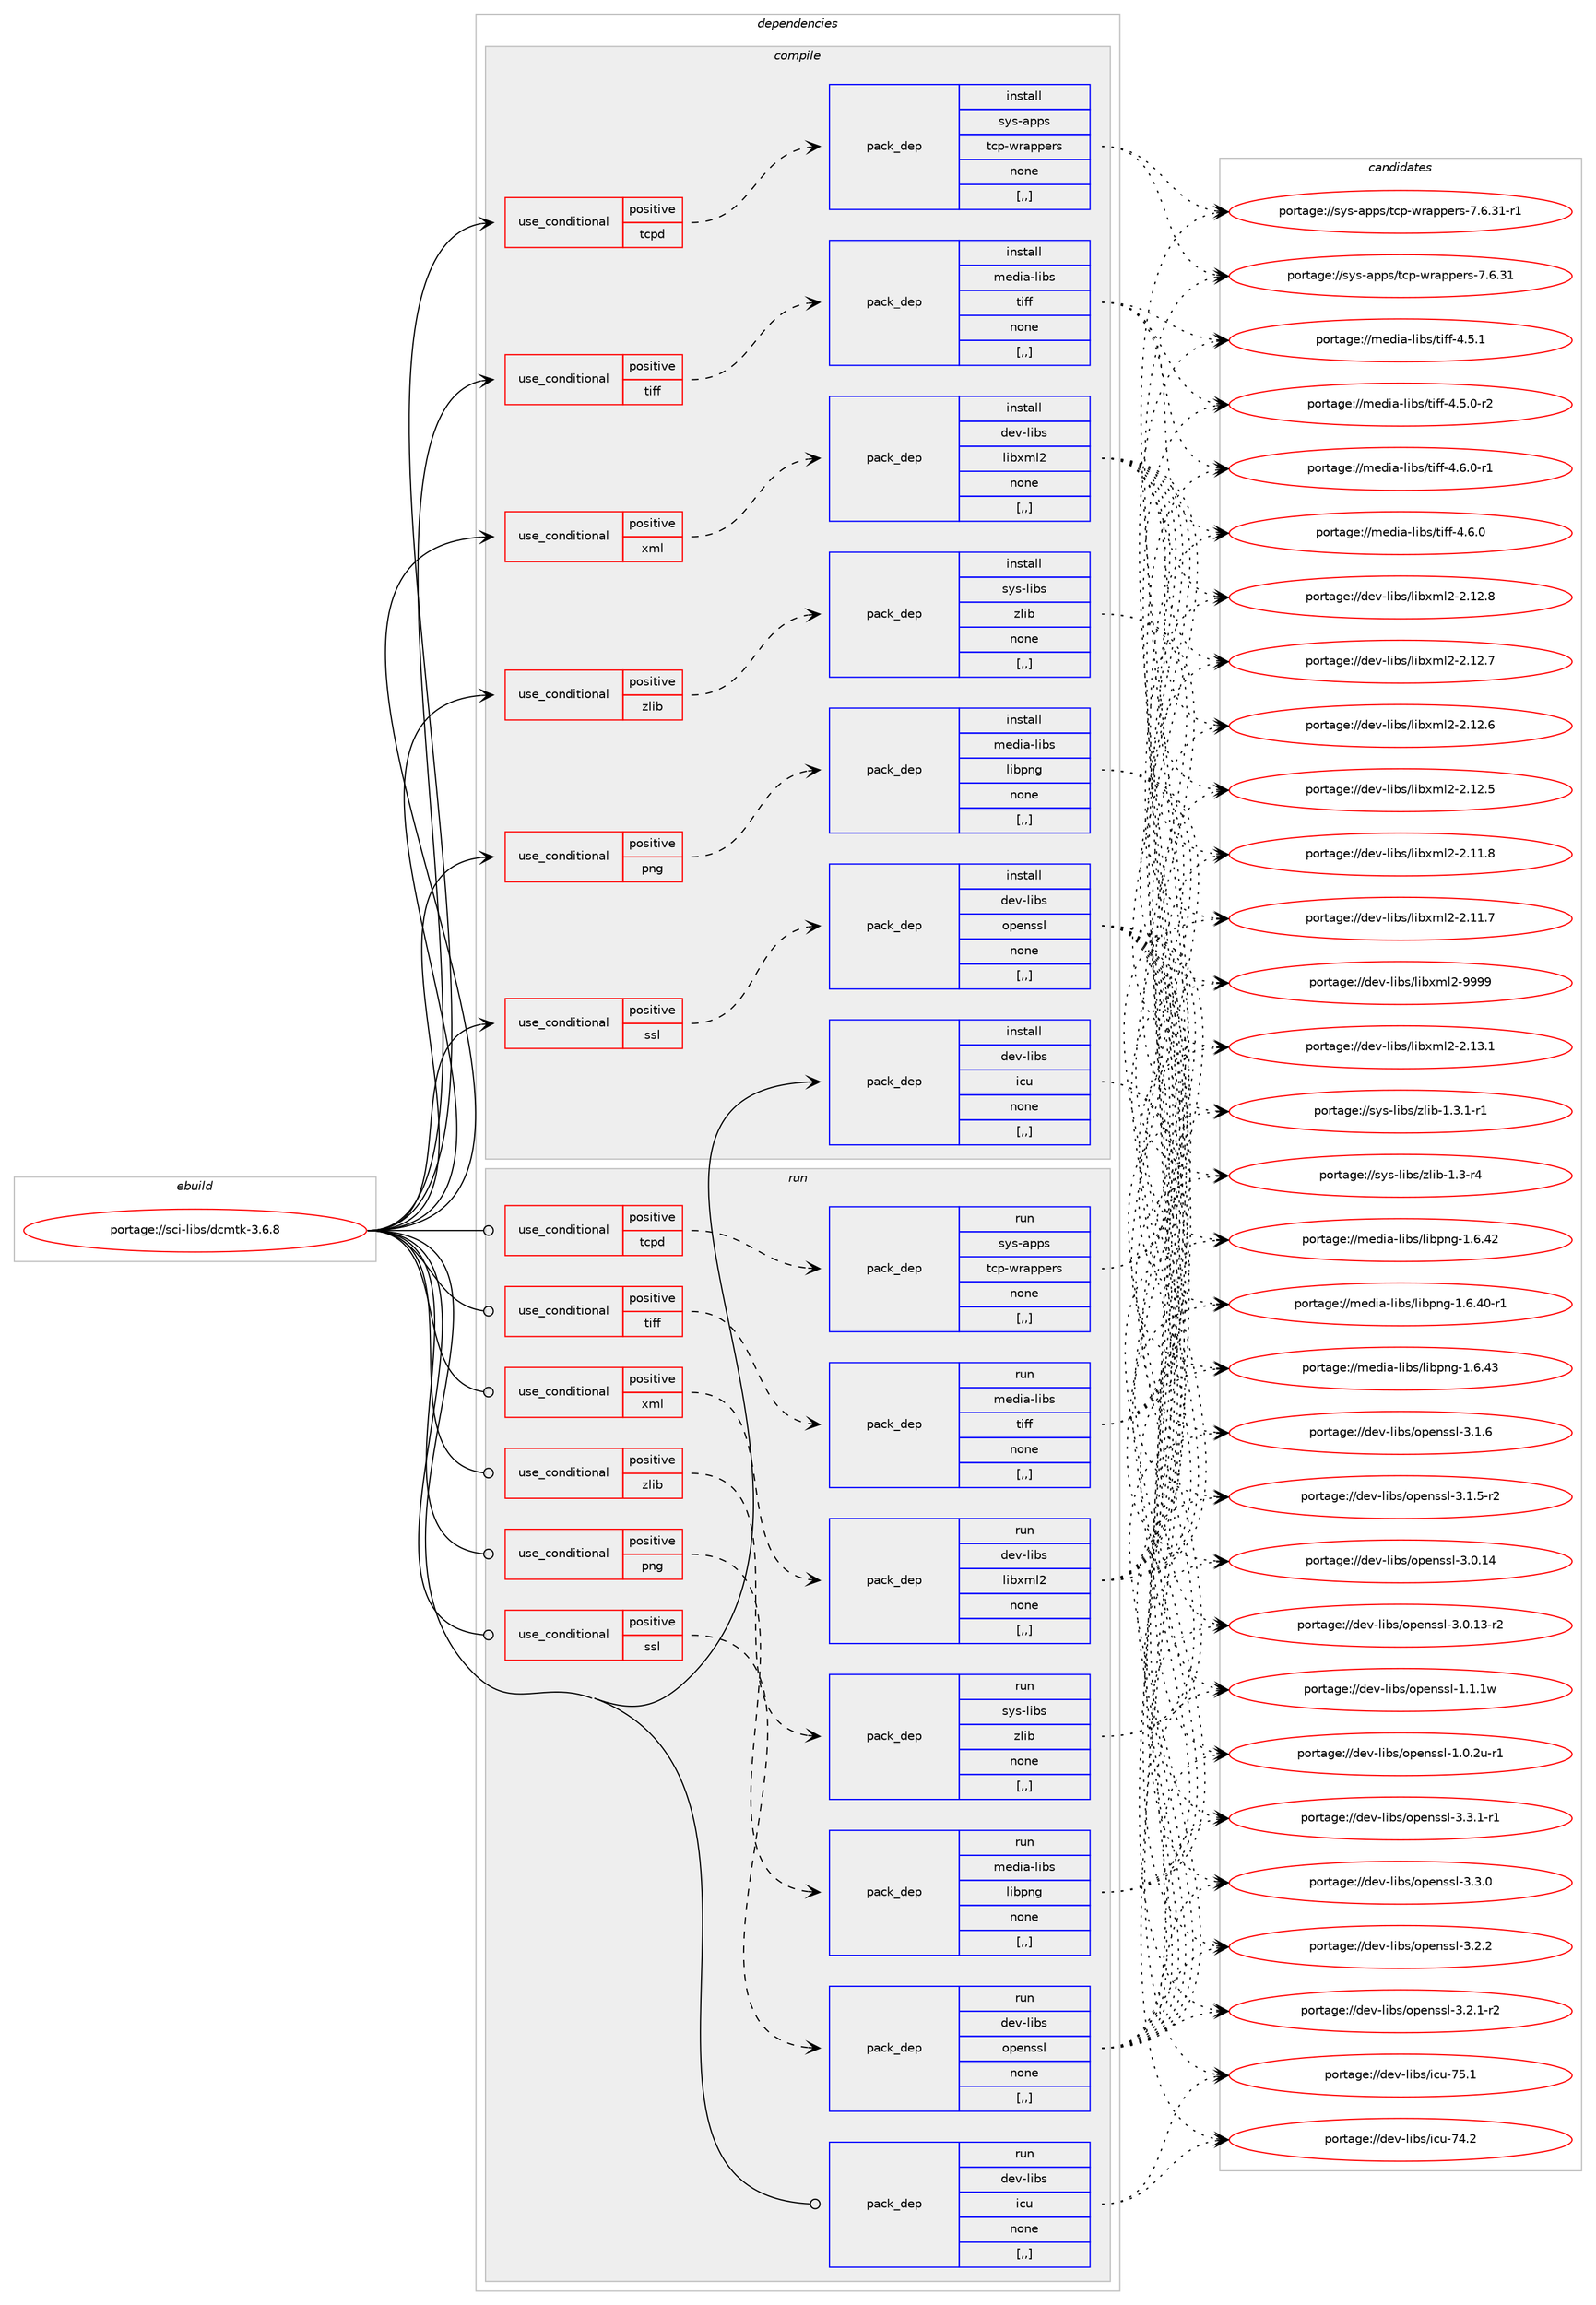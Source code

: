 digraph prolog {

# *************
# Graph options
# *************

newrank=true;
concentrate=true;
compound=true;
graph [rankdir=LR,fontname=Helvetica,fontsize=10,ranksep=1.5];#, ranksep=2.5, nodesep=0.2];
edge  [arrowhead=vee];
node  [fontname=Helvetica,fontsize=10];

# **********
# The ebuild
# **********

subgraph cluster_leftcol {
color=gray;
label=<<i>ebuild</i>>;
id [label="portage://sci-libs/dcmtk-3.6.8", color=red, width=4, href="../sci-libs/dcmtk-3.6.8.svg"];
}

# ****************
# The dependencies
# ****************

subgraph cluster_midcol {
color=gray;
label=<<i>dependencies</i>>;
subgraph cluster_compile {
fillcolor="#eeeeee";
style=filled;
label=<<i>compile</i>>;
subgraph cond105925 {
dependency401287 [label=<<TABLE BORDER="0" CELLBORDER="1" CELLSPACING="0" CELLPADDING="4"><TR><TD ROWSPAN="3" CELLPADDING="10">use_conditional</TD></TR><TR><TD>positive</TD></TR><TR><TD>png</TD></TR></TABLE>>, shape=none, color=red];
subgraph pack292516 {
dependency401288 [label=<<TABLE BORDER="0" CELLBORDER="1" CELLSPACING="0" CELLPADDING="4" WIDTH="220"><TR><TD ROWSPAN="6" CELLPADDING="30">pack_dep</TD></TR><TR><TD WIDTH="110">install</TD></TR><TR><TD>media-libs</TD></TR><TR><TD>libpng</TD></TR><TR><TD>none</TD></TR><TR><TD>[,,]</TD></TR></TABLE>>, shape=none, color=blue];
}
dependency401287:e -> dependency401288:w [weight=20,style="dashed",arrowhead="vee"];
}
id:e -> dependency401287:w [weight=20,style="solid",arrowhead="vee"];
subgraph cond105926 {
dependency401289 [label=<<TABLE BORDER="0" CELLBORDER="1" CELLSPACING="0" CELLPADDING="4"><TR><TD ROWSPAN="3" CELLPADDING="10">use_conditional</TD></TR><TR><TD>positive</TD></TR><TR><TD>ssl</TD></TR></TABLE>>, shape=none, color=red];
subgraph pack292517 {
dependency401290 [label=<<TABLE BORDER="0" CELLBORDER="1" CELLSPACING="0" CELLPADDING="4" WIDTH="220"><TR><TD ROWSPAN="6" CELLPADDING="30">pack_dep</TD></TR><TR><TD WIDTH="110">install</TD></TR><TR><TD>dev-libs</TD></TR><TR><TD>openssl</TD></TR><TR><TD>none</TD></TR><TR><TD>[,,]</TD></TR></TABLE>>, shape=none, color=blue];
}
dependency401289:e -> dependency401290:w [weight=20,style="dashed",arrowhead="vee"];
}
id:e -> dependency401289:w [weight=20,style="solid",arrowhead="vee"];
subgraph cond105927 {
dependency401291 [label=<<TABLE BORDER="0" CELLBORDER="1" CELLSPACING="0" CELLPADDING="4"><TR><TD ROWSPAN="3" CELLPADDING="10">use_conditional</TD></TR><TR><TD>positive</TD></TR><TR><TD>tcpd</TD></TR></TABLE>>, shape=none, color=red];
subgraph pack292518 {
dependency401292 [label=<<TABLE BORDER="0" CELLBORDER="1" CELLSPACING="0" CELLPADDING="4" WIDTH="220"><TR><TD ROWSPAN="6" CELLPADDING="30">pack_dep</TD></TR><TR><TD WIDTH="110">install</TD></TR><TR><TD>sys-apps</TD></TR><TR><TD>tcp-wrappers</TD></TR><TR><TD>none</TD></TR><TR><TD>[,,]</TD></TR></TABLE>>, shape=none, color=blue];
}
dependency401291:e -> dependency401292:w [weight=20,style="dashed",arrowhead="vee"];
}
id:e -> dependency401291:w [weight=20,style="solid",arrowhead="vee"];
subgraph cond105928 {
dependency401293 [label=<<TABLE BORDER="0" CELLBORDER="1" CELLSPACING="0" CELLPADDING="4"><TR><TD ROWSPAN="3" CELLPADDING="10">use_conditional</TD></TR><TR><TD>positive</TD></TR><TR><TD>tiff</TD></TR></TABLE>>, shape=none, color=red];
subgraph pack292519 {
dependency401294 [label=<<TABLE BORDER="0" CELLBORDER="1" CELLSPACING="0" CELLPADDING="4" WIDTH="220"><TR><TD ROWSPAN="6" CELLPADDING="30">pack_dep</TD></TR><TR><TD WIDTH="110">install</TD></TR><TR><TD>media-libs</TD></TR><TR><TD>tiff</TD></TR><TR><TD>none</TD></TR><TR><TD>[,,]</TD></TR></TABLE>>, shape=none, color=blue];
}
dependency401293:e -> dependency401294:w [weight=20,style="dashed",arrowhead="vee"];
}
id:e -> dependency401293:w [weight=20,style="solid",arrowhead="vee"];
subgraph cond105929 {
dependency401295 [label=<<TABLE BORDER="0" CELLBORDER="1" CELLSPACING="0" CELLPADDING="4"><TR><TD ROWSPAN="3" CELLPADDING="10">use_conditional</TD></TR><TR><TD>positive</TD></TR><TR><TD>xml</TD></TR></TABLE>>, shape=none, color=red];
subgraph pack292520 {
dependency401296 [label=<<TABLE BORDER="0" CELLBORDER="1" CELLSPACING="0" CELLPADDING="4" WIDTH="220"><TR><TD ROWSPAN="6" CELLPADDING="30">pack_dep</TD></TR><TR><TD WIDTH="110">install</TD></TR><TR><TD>dev-libs</TD></TR><TR><TD>libxml2</TD></TR><TR><TD>none</TD></TR><TR><TD>[,,]</TD></TR></TABLE>>, shape=none, color=blue];
}
dependency401295:e -> dependency401296:w [weight=20,style="dashed",arrowhead="vee"];
}
id:e -> dependency401295:w [weight=20,style="solid",arrowhead="vee"];
subgraph cond105930 {
dependency401297 [label=<<TABLE BORDER="0" CELLBORDER="1" CELLSPACING="0" CELLPADDING="4"><TR><TD ROWSPAN="3" CELLPADDING="10">use_conditional</TD></TR><TR><TD>positive</TD></TR><TR><TD>zlib</TD></TR></TABLE>>, shape=none, color=red];
subgraph pack292521 {
dependency401298 [label=<<TABLE BORDER="0" CELLBORDER="1" CELLSPACING="0" CELLPADDING="4" WIDTH="220"><TR><TD ROWSPAN="6" CELLPADDING="30">pack_dep</TD></TR><TR><TD WIDTH="110">install</TD></TR><TR><TD>sys-libs</TD></TR><TR><TD>zlib</TD></TR><TR><TD>none</TD></TR><TR><TD>[,,]</TD></TR></TABLE>>, shape=none, color=blue];
}
dependency401297:e -> dependency401298:w [weight=20,style="dashed",arrowhead="vee"];
}
id:e -> dependency401297:w [weight=20,style="solid",arrowhead="vee"];
subgraph pack292522 {
dependency401299 [label=<<TABLE BORDER="0" CELLBORDER="1" CELLSPACING="0" CELLPADDING="4" WIDTH="220"><TR><TD ROWSPAN="6" CELLPADDING="30">pack_dep</TD></TR><TR><TD WIDTH="110">install</TD></TR><TR><TD>dev-libs</TD></TR><TR><TD>icu</TD></TR><TR><TD>none</TD></TR><TR><TD>[,,]</TD></TR></TABLE>>, shape=none, color=blue];
}
id:e -> dependency401299:w [weight=20,style="solid",arrowhead="vee"];
}
subgraph cluster_compileandrun {
fillcolor="#eeeeee";
style=filled;
label=<<i>compile and run</i>>;
}
subgraph cluster_run {
fillcolor="#eeeeee";
style=filled;
label=<<i>run</i>>;
subgraph cond105931 {
dependency401300 [label=<<TABLE BORDER="0" CELLBORDER="1" CELLSPACING="0" CELLPADDING="4"><TR><TD ROWSPAN="3" CELLPADDING="10">use_conditional</TD></TR><TR><TD>positive</TD></TR><TR><TD>png</TD></TR></TABLE>>, shape=none, color=red];
subgraph pack292523 {
dependency401301 [label=<<TABLE BORDER="0" CELLBORDER="1" CELLSPACING="0" CELLPADDING="4" WIDTH="220"><TR><TD ROWSPAN="6" CELLPADDING="30">pack_dep</TD></TR><TR><TD WIDTH="110">run</TD></TR><TR><TD>media-libs</TD></TR><TR><TD>libpng</TD></TR><TR><TD>none</TD></TR><TR><TD>[,,]</TD></TR></TABLE>>, shape=none, color=blue];
}
dependency401300:e -> dependency401301:w [weight=20,style="dashed",arrowhead="vee"];
}
id:e -> dependency401300:w [weight=20,style="solid",arrowhead="odot"];
subgraph cond105932 {
dependency401302 [label=<<TABLE BORDER="0" CELLBORDER="1" CELLSPACING="0" CELLPADDING="4"><TR><TD ROWSPAN="3" CELLPADDING="10">use_conditional</TD></TR><TR><TD>positive</TD></TR><TR><TD>ssl</TD></TR></TABLE>>, shape=none, color=red];
subgraph pack292524 {
dependency401303 [label=<<TABLE BORDER="0" CELLBORDER="1" CELLSPACING="0" CELLPADDING="4" WIDTH="220"><TR><TD ROWSPAN="6" CELLPADDING="30">pack_dep</TD></TR><TR><TD WIDTH="110">run</TD></TR><TR><TD>dev-libs</TD></TR><TR><TD>openssl</TD></TR><TR><TD>none</TD></TR><TR><TD>[,,]</TD></TR></TABLE>>, shape=none, color=blue];
}
dependency401302:e -> dependency401303:w [weight=20,style="dashed",arrowhead="vee"];
}
id:e -> dependency401302:w [weight=20,style="solid",arrowhead="odot"];
subgraph cond105933 {
dependency401304 [label=<<TABLE BORDER="0" CELLBORDER="1" CELLSPACING="0" CELLPADDING="4"><TR><TD ROWSPAN="3" CELLPADDING="10">use_conditional</TD></TR><TR><TD>positive</TD></TR><TR><TD>tcpd</TD></TR></TABLE>>, shape=none, color=red];
subgraph pack292525 {
dependency401305 [label=<<TABLE BORDER="0" CELLBORDER="1" CELLSPACING="0" CELLPADDING="4" WIDTH="220"><TR><TD ROWSPAN="6" CELLPADDING="30">pack_dep</TD></TR><TR><TD WIDTH="110">run</TD></TR><TR><TD>sys-apps</TD></TR><TR><TD>tcp-wrappers</TD></TR><TR><TD>none</TD></TR><TR><TD>[,,]</TD></TR></TABLE>>, shape=none, color=blue];
}
dependency401304:e -> dependency401305:w [weight=20,style="dashed",arrowhead="vee"];
}
id:e -> dependency401304:w [weight=20,style="solid",arrowhead="odot"];
subgraph cond105934 {
dependency401306 [label=<<TABLE BORDER="0" CELLBORDER="1" CELLSPACING="0" CELLPADDING="4"><TR><TD ROWSPAN="3" CELLPADDING="10">use_conditional</TD></TR><TR><TD>positive</TD></TR><TR><TD>tiff</TD></TR></TABLE>>, shape=none, color=red];
subgraph pack292526 {
dependency401307 [label=<<TABLE BORDER="0" CELLBORDER="1" CELLSPACING="0" CELLPADDING="4" WIDTH="220"><TR><TD ROWSPAN="6" CELLPADDING="30">pack_dep</TD></TR><TR><TD WIDTH="110">run</TD></TR><TR><TD>media-libs</TD></TR><TR><TD>tiff</TD></TR><TR><TD>none</TD></TR><TR><TD>[,,]</TD></TR></TABLE>>, shape=none, color=blue];
}
dependency401306:e -> dependency401307:w [weight=20,style="dashed",arrowhead="vee"];
}
id:e -> dependency401306:w [weight=20,style="solid",arrowhead="odot"];
subgraph cond105935 {
dependency401308 [label=<<TABLE BORDER="0" CELLBORDER="1" CELLSPACING="0" CELLPADDING="4"><TR><TD ROWSPAN="3" CELLPADDING="10">use_conditional</TD></TR><TR><TD>positive</TD></TR><TR><TD>xml</TD></TR></TABLE>>, shape=none, color=red];
subgraph pack292527 {
dependency401309 [label=<<TABLE BORDER="0" CELLBORDER="1" CELLSPACING="0" CELLPADDING="4" WIDTH="220"><TR><TD ROWSPAN="6" CELLPADDING="30">pack_dep</TD></TR><TR><TD WIDTH="110">run</TD></TR><TR><TD>dev-libs</TD></TR><TR><TD>libxml2</TD></TR><TR><TD>none</TD></TR><TR><TD>[,,]</TD></TR></TABLE>>, shape=none, color=blue];
}
dependency401308:e -> dependency401309:w [weight=20,style="dashed",arrowhead="vee"];
}
id:e -> dependency401308:w [weight=20,style="solid",arrowhead="odot"];
subgraph cond105936 {
dependency401310 [label=<<TABLE BORDER="0" CELLBORDER="1" CELLSPACING="0" CELLPADDING="4"><TR><TD ROWSPAN="3" CELLPADDING="10">use_conditional</TD></TR><TR><TD>positive</TD></TR><TR><TD>zlib</TD></TR></TABLE>>, shape=none, color=red];
subgraph pack292528 {
dependency401311 [label=<<TABLE BORDER="0" CELLBORDER="1" CELLSPACING="0" CELLPADDING="4" WIDTH="220"><TR><TD ROWSPAN="6" CELLPADDING="30">pack_dep</TD></TR><TR><TD WIDTH="110">run</TD></TR><TR><TD>sys-libs</TD></TR><TR><TD>zlib</TD></TR><TR><TD>none</TD></TR><TR><TD>[,,]</TD></TR></TABLE>>, shape=none, color=blue];
}
dependency401310:e -> dependency401311:w [weight=20,style="dashed",arrowhead="vee"];
}
id:e -> dependency401310:w [weight=20,style="solid",arrowhead="odot"];
subgraph pack292529 {
dependency401312 [label=<<TABLE BORDER="0" CELLBORDER="1" CELLSPACING="0" CELLPADDING="4" WIDTH="220"><TR><TD ROWSPAN="6" CELLPADDING="30">pack_dep</TD></TR><TR><TD WIDTH="110">run</TD></TR><TR><TD>dev-libs</TD></TR><TR><TD>icu</TD></TR><TR><TD>none</TD></TR><TR><TD>[,,]</TD></TR></TABLE>>, shape=none, color=blue];
}
id:e -> dependency401312:w [weight=20,style="solid",arrowhead="odot"];
}
}

# **************
# The candidates
# **************

subgraph cluster_choices {
rank=same;
color=gray;
label=<<i>candidates</i>>;

subgraph choice292516 {
color=black;
nodesep=1;
choice109101100105974510810598115471081059811211010345494654465251 [label="portage://media-libs/libpng-1.6.43", color=red, width=4,href="../media-libs/libpng-1.6.43.svg"];
choice109101100105974510810598115471081059811211010345494654465250 [label="portage://media-libs/libpng-1.6.42", color=red, width=4,href="../media-libs/libpng-1.6.42.svg"];
choice1091011001059745108105981154710810598112110103454946544652484511449 [label="portage://media-libs/libpng-1.6.40-r1", color=red, width=4,href="../media-libs/libpng-1.6.40-r1.svg"];
dependency401288:e -> choice109101100105974510810598115471081059811211010345494654465251:w [style=dotted,weight="100"];
dependency401288:e -> choice109101100105974510810598115471081059811211010345494654465250:w [style=dotted,weight="100"];
dependency401288:e -> choice1091011001059745108105981154710810598112110103454946544652484511449:w [style=dotted,weight="100"];
}
subgraph choice292517 {
color=black;
nodesep=1;
choice1001011184510810598115471111121011101151151084551465146494511449 [label="portage://dev-libs/openssl-3.3.1-r1", color=red, width=4,href="../dev-libs/openssl-3.3.1-r1.svg"];
choice100101118451081059811547111112101110115115108455146514648 [label="portage://dev-libs/openssl-3.3.0", color=red, width=4,href="../dev-libs/openssl-3.3.0.svg"];
choice100101118451081059811547111112101110115115108455146504650 [label="portage://dev-libs/openssl-3.2.2", color=red, width=4,href="../dev-libs/openssl-3.2.2.svg"];
choice1001011184510810598115471111121011101151151084551465046494511450 [label="portage://dev-libs/openssl-3.2.1-r2", color=red, width=4,href="../dev-libs/openssl-3.2.1-r2.svg"];
choice100101118451081059811547111112101110115115108455146494654 [label="portage://dev-libs/openssl-3.1.6", color=red, width=4,href="../dev-libs/openssl-3.1.6.svg"];
choice1001011184510810598115471111121011101151151084551464946534511450 [label="portage://dev-libs/openssl-3.1.5-r2", color=red, width=4,href="../dev-libs/openssl-3.1.5-r2.svg"];
choice10010111845108105981154711111210111011511510845514648464952 [label="portage://dev-libs/openssl-3.0.14", color=red, width=4,href="../dev-libs/openssl-3.0.14.svg"];
choice100101118451081059811547111112101110115115108455146484649514511450 [label="portage://dev-libs/openssl-3.0.13-r2", color=red, width=4,href="../dev-libs/openssl-3.0.13-r2.svg"];
choice100101118451081059811547111112101110115115108454946494649119 [label="portage://dev-libs/openssl-1.1.1w", color=red, width=4,href="../dev-libs/openssl-1.1.1w.svg"];
choice1001011184510810598115471111121011101151151084549464846501174511449 [label="portage://dev-libs/openssl-1.0.2u-r1", color=red, width=4,href="../dev-libs/openssl-1.0.2u-r1.svg"];
dependency401290:e -> choice1001011184510810598115471111121011101151151084551465146494511449:w [style=dotted,weight="100"];
dependency401290:e -> choice100101118451081059811547111112101110115115108455146514648:w [style=dotted,weight="100"];
dependency401290:e -> choice100101118451081059811547111112101110115115108455146504650:w [style=dotted,weight="100"];
dependency401290:e -> choice1001011184510810598115471111121011101151151084551465046494511450:w [style=dotted,weight="100"];
dependency401290:e -> choice100101118451081059811547111112101110115115108455146494654:w [style=dotted,weight="100"];
dependency401290:e -> choice1001011184510810598115471111121011101151151084551464946534511450:w [style=dotted,weight="100"];
dependency401290:e -> choice10010111845108105981154711111210111011511510845514648464952:w [style=dotted,weight="100"];
dependency401290:e -> choice100101118451081059811547111112101110115115108455146484649514511450:w [style=dotted,weight="100"];
dependency401290:e -> choice100101118451081059811547111112101110115115108454946494649119:w [style=dotted,weight="100"];
dependency401290:e -> choice1001011184510810598115471111121011101151151084549464846501174511449:w [style=dotted,weight="100"];
}
subgraph choice292518 {
color=black;
nodesep=1;
choice115121115459711211211547116991124511911497112112101114115455546544651494511449 [label="portage://sys-apps/tcp-wrappers-7.6.31-r1", color=red, width=4,href="../sys-apps/tcp-wrappers-7.6.31-r1.svg"];
choice11512111545971121121154711699112451191149711211210111411545554654465149 [label="portage://sys-apps/tcp-wrappers-7.6.31", color=red, width=4,href="../sys-apps/tcp-wrappers-7.6.31.svg"];
dependency401292:e -> choice115121115459711211211547116991124511911497112112101114115455546544651494511449:w [style=dotted,weight="100"];
dependency401292:e -> choice11512111545971121121154711699112451191149711211210111411545554654465149:w [style=dotted,weight="100"];
}
subgraph choice292519 {
color=black;
nodesep=1;
choice109101100105974510810598115471161051021024552465446484511449 [label="portage://media-libs/tiff-4.6.0-r1", color=red, width=4,href="../media-libs/tiff-4.6.0-r1.svg"];
choice10910110010597451081059811547116105102102455246544648 [label="portage://media-libs/tiff-4.6.0", color=red, width=4,href="../media-libs/tiff-4.6.0.svg"];
choice10910110010597451081059811547116105102102455246534649 [label="portage://media-libs/tiff-4.5.1", color=red, width=4,href="../media-libs/tiff-4.5.1.svg"];
choice109101100105974510810598115471161051021024552465346484511450 [label="portage://media-libs/tiff-4.5.0-r2", color=red, width=4,href="../media-libs/tiff-4.5.0-r2.svg"];
dependency401294:e -> choice109101100105974510810598115471161051021024552465446484511449:w [style=dotted,weight="100"];
dependency401294:e -> choice10910110010597451081059811547116105102102455246544648:w [style=dotted,weight="100"];
dependency401294:e -> choice10910110010597451081059811547116105102102455246534649:w [style=dotted,weight="100"];
dependency401294:e -> choice109101100105974510810598115471161051021024552465346484511450:w [style=dotted,weight="100"];
}
subgraph choice292520 {
color=black;
nodesep=1;
choice10010111845108105981154710810598120109108504557575757 [label="portage://dev-libs/libxml2-9999", color=red, width=4,href="../dev-libs/libxml2-9999.svg"];
choice100101118451081059811547108105981201091085045504649514649 [label="portage://dev-libs/libxml2-2.13.1", color=red, width=4,href="../dev-libs/libxml2-2.13.1.svg"];
choice100101118451081059811547108105981201091085045504649504656 [label="portage://dev-libs/libxml2-2.12.8", color=red, width=4,href="../dev-libs/libxml2-2.12.8.svg"];
choice100101118451081059811547108105981201091085045504649504655 [label="portage://dev-libs/libxml2-2.12.7", color=red, width=4,href="../dev-libs/libxml2-2.12.7.svg"];
choice100101118451081059811547108105981201091085045504649504654 [label="portage://dev-libs/libxml2-2.12.6", color=red, width=4,href="../dev-libs/libxml2-2.12.6.svg"];
choice100101118451081059811547108105981201091085045504649504653 [label="portage://dev-libs/libxml2-2.12.5", color=red, width=4,href="../dev-libs/libxml2-2.12.5.svg"];
choice100101118451081059811547108105981201091085045504649494656 [label="portage://dev-libs/libxml2-2.11.8", color=red, width=4,href="../dev-libs/libxml2-2.11.8.svg"];
choice100101118451081059811547108105981201091085045504649494655 [label="portage://dev-libs/libxml2-2.11.7", color=red, width=4,href="../dev-libs/libxml2-2.11.7.svg"];
dependency401296:e -> choice10010111845108105981154710810598120109108504557575757:w [style=dotted,weight="100"];
dependency401296:e -> choice100101118451081059811547108105981201091085045504649514649:w [style=dotted,weight="100"];
dependency401296:e -> choice100101118451081059811547108105981201091085045504649504656:w [style=dotted,weight="100"];
dependency401296:e -> choice100101118451081059811547108105981201091085045504649504655:w [style=dotted,weight="100"];
dependency401296:e -> choice100101118451081059811547108105981201091085045504649504654:w [style=dotted,weight="100"];
dependency401296:e -> choice100101118451081059811547108105981201091085045504649504653:w [style=dotted,weight="100"];
dependency401296:e -> choice100101118451081059811547108105981201091085045504649494656:w [style=dotted,weight="100"];
dependency401296:e -> choice100101118451081059811547108105981201091085045504649494655:w [style=dotted,weight="100"];
}
subgraph choice292521 {
color=black;
nodesep=1;
choice115121115451081059811547122108105984549465146494511449 [label="portage://sys-libs/zlib-1.3.1-r1", color=red, width=4,href="../sys-libs/zlib-1.3.1-r1.svg"];
choice11512111545108105981154712210810598454946514511452 [label="portage://sys-libs/zlib-1.3-r4", color=red, width=4,href="../sys-libs/zlib-1.3-r4.svg"];
dependency401298:e -> choice115121115451081059811547122108105984549465146494511449:w [style=dotted,weight="100"];
dependency401298:e -> choice11512111545108105981154712210810598454946514511452:w [style=dotted,weight="100"];
}
subgraph choice292522 {
color=black;
nodesep=1;
choice100101118451081059811547105991174555534649 [label="portage://dev-libs/icu-75.1", color=red, width=4,href="../dev-libs/icu-75.1.svg"];
choice100101118451081059811547105991174555524650 [label="portage://dev-libs/icu-74.2", color=red, width=4,href="../dev-libs/icu-74.2.svg"];
dependency401299:e -> choice100101118451081059811547105991174555534649:w [style=dotted,weight="100"];
dependency401299:e -> choice100101118451081059811547105991174555524650:w [style=dotted,weight="100"];
}
subgraph choice292523 {
color=black;
nodesep=1;
choice109101100105974510810598115471081059811211010345494654465251 [label="portage://media-libs/libpng-1.6.43", color=red, width=4,href="../media-libs/libpng-1.6.43.svg"];
choice109101100105974510810598115471081059811211010345494654465250 [label="portage://media-libs/libpng-1.6.42", color=red, width=4,href="../media-libs/libpng-1.6.42.svg"];
choice1091011001059745108105981154710810598112110103454946544652484511449 [label="portage://media-libs/libpng-1.6.40-r1", color=red, width=4,href="../media-libs/libpng-1.6.40-r1.svg"];
dependency401301:e -> choice109101100105974510810598115471081059811211010345494654465251:w [style=dotted,weight="100"];
dependency401301:e -> choice109101100105974510810598115471081059811211010345494654465250:w [style=dotted,weight="100"];
dependency401301:e -> choice1091011001059745108105981154710810598112110103454946544652484511449:w [style=dotted,weight="100"];
}
subgraph choice292524 {
color=black;
nodesep=1;
choice1001011184510810598115471111121011101151151084551465146494511449 [label="portage://dev-libs/openssl-3.3.1-r1", color=red, width=4,href="../dev-libs/openssl-3.3.1-r1.svg"];
choice100101118451081059811547111112101110115115108455146514648 [label="portage://dev-libs/openssl-3.3.0", color=red, width=4,href="../dev-libs/openssl-3.3.0.svg"];
choice100101118451081059811547111112101110115115108455146504650 [label="portage://dev-libs/openssl-3.2.2", color=red, width=4,href="../dev-libs/openssl-3.2.2.svg"];
choice1001011184510810598115471111121011101151151084551465046494511450 [label="portage://dev-libs/openssl-3.2.1-r2", color=red, width=4,href="../dev-libs/openssl-3.2.1-r2.svg"];
choice100101118451081059811547111112101110115115108455146494654 [label="portage://dev-libs/openssl-3.1.6", color=red, width=4,href="../dev-libs/openssl-3.1.6.svg"];
choice1001011184510810598115471111121011101151151084551464946534511450 [label="portage://dev-libs/openssl-3.1.5-r2", color=red, width=4,href="../dev-libs/openssl-3.1.5-r2.svg"];
choice10010111845108105981154711111210111011511510845514648464952 [label="portage://dev-libs/openssl-3.0.14", color=red, width=4,href="../dev-libs/openssl-3.0.14.svg"];
choice100101118451081059811547111112101110115115108455146484649514511450 [label="portage://dev-libs/openssl-3.0.13-r2", color=red, width=4,href="../dev-libs/openssl-3.0.13-r2.svg"];
choice100101118451081059811547111112101110115115108454946494649119 [label="portage://dev-libs/openssl-1.1.1w", color=red, width=4,href="../dev-libs/openssl-1.1.1w.svg"];
choice1001011184510810598115471111121011101151151084549464846501174511449 [label="portage://dev-libs/openssl-1.0.2u-r1", color=red, width=4,href="../dev-libs/openssl-1.0.2u-r1.svg"];
dependency401303:e -> choice1001011184510810598115471111121011101151151084551465146494511449:w [style=dotted,weight="100"];
dependency401303:e -> choice100101118451081059811547111112101110115115108455146514648:w [style=dotted,weight="100"];
dependency401303:e -> choice100101118451081059811547111112101110115115108455146504650:w [style=dotted,weight="100"];
dependency401303:e -> choice1001011184510810598115471111121011101151151084551465046494511450:w [style=dotted,weight="100"];
dependency401303:e -> choice100101118451081059811547111112101110115115108455146494654:w [style=dotted,weight="100"];
dependency401303:e -> choice1001011184510810598115471111121011101151151084551464946534511450:w [style=dotted,weight="100"];
dependency401303:e -> choice10010111845108105981154711111210111011511510845514648464952:w [style=dotted,weight="100"];
dependency401303:e -> choice100101118451081059811547111112101110115115108455146484649514511450:w [style=dotted,weight="100"];
dependency401303:e -> choice100101118451081059811547111112101110115115108454946494649119:w [style=dotted,weight="100"];
dependency401303:e -> choice1001011184510810598115471111121011101151151084549464846501174511449:w [style=dotted,weight="100"];
}
subgraph choice292525 {
color=black;
nodesep=1;
choice115121115459711211211547116991124511911497112112101114115455546544651494511449 [label="portage://sys-apps/tcp-wrappers-7.6.31-r1", color=red, width=4,href="../sys-apps/tcp-wrappers-7.6.31-r1.svg"];
choice11512111545971121121154711699112451191149711211210111411545554654465149 [label="portage://sys-apps/tcp-wrappers-7.6.31", color=red, width=4,href="../sys-apps/tcp-wrappers-7.6.31.svg"];
dependency401305:e -> choice115121115459711211211547116991124511911497112112101114115455546544651494511449:w [style=dotted,weight="100"];
dependency401305:e -> choice11512111545971121121154711699112451191149711211210111411545554654465149:w [style=dotted,weight="100"];
}
subgraph choice292526 {
color=black;
nodesep=1;
choice109101100105974510810598115471161051021024552465446484511449 [label="portage://media-libs/tiff-4.6.0-r1", color=red, width=4,href="../media-libs/tiff-4.6.0-r1.svg"];
choice10910110010597451081059811547116105102102455246544648 [label="portage://media-libs/tiff-4.6.0", color=red, width=4,href="../media-libs/tiff-4.6.0.svg"];
choice10910110010597451081059811547116105102102455246534649 [label="portage://media-libs/tiff-4.5.1", color=red, width=4,href="../media-libs/tiff-4.5.1.svg"];
choice109101100105974510810598115471161051021024552465346484511450 [label="portage://media-libs/tiff-4.5.0-r2", color=red, width=4,href="../media-libs/tiff-4.5.0-r2.svg"];
dependency401307:e -> choice109101100105974510810598115471161051021024552465446484511449:w [style=dotted,weight="100"];
dependency401307:e -> choice10910110010597451081059811547116105102102455246544648:w [style=dotted,weight="100"];
dependency401307:e -> choice10910110010597451081059811547116105102102455246534649:w [style=dotted,weight="100"];
dependency401307:e -> choice109101100105974510810598115471161051021024552465346484511450:w [style=dotted,weight="100"];
}
subgraph choice292527 {
color=black;
nodesep=1;
choice10010111845108105981154710810598120109108504557575757 [label="portage://dev-libs/libxml2-9999", color=red, width=4,href="../dev-libs/libxml2-9999.svg"];
choice100101118451081059811547108105981201091085045504649514649 [label="portage://dev-libs/libxml2-2.13.1", color=red, width=4,href="../dev-libs/libxml2-2.13.1.svg"];
choice100101118451081059811547108105981201091085045504649504656 [label="portage://dev-libs/libxml2-2.12.8", color=red, width=4,href="../dev-libs/libxml2-2.12.8.svg"];
choice100101118451081059811547108105981201091085045504649504655 [label="portage://dev-libs/libxml2-2.12.7", color=red, width=4,href="../dev-libs/libxml2-2.12.7.svg"];
choice100101118451081059811547108105981201091085045504649504654 [label="portage://dev-libs/libxml2-2.12.6", color=red, width=4,href="../dev-libs/libxml2-2.12.6.svg"];
choice100101118451081059811547108105981201091085045504649504653 [label="portage://dev-libs/libxml2-2.12.5", color=red, width=4,href="../dev-libs/libxml2-2.12.5.svg"];
choice100101118451081059811547108105981201091085045504649494656 [label="portage://dev-libs/libxml2-2.11.8", color=red, width=4,href="../dev-libs/libxml2-2.11.8.svg"];
choice100101118451081059811547108105981201091085045504649494655 [label="portage://dev-libs/libxml2-2.11.7", color=red, width=4,href="../dev-libs/libxml2-2.11.7.svg"];
dependency401309:e -> choice10010111845108105981154710810598120109108504557575757:w [style=dotted,weight="100"];
dependency401309:e -> choice100101118451081059811547108105981201091085045504649514649:w [style=dotted,weight="100"];
dependency401309:e -> choice100101118451081059811547108105981201091085045504649504656:w [style=dotted,weight="100"];
dependency401309:e -> choice100101118451081059811547108105981201091085045504649504655:w [style=dotted,weight="100"];
dependency401309:e -> choice100101118451081059811547108105981201091085045504649504654:w [style=dotted,weight="100"];
dependency401309:e -> choice100101118451081059811547108105981201091085045504649504653:w [style=dotted,weight="100"];
dependency401309:e -> choice100101118451081059811547108105981201091085045504649494656:w [style=dotted,weight="100"];
dependency401309:e -> choice100101118451081059811547108105981201091085045504649494655:w [style=dotted,weight="100"];
}
subgraph choice292528 {
color=black;
nodesep=1;
choice115121115451081059811547122108105984549465146494511449 [label="portage://sys-libs/zlib-1.3.1-r1", color=red, width=4,href="../sys-libs/zlib-1.3.1-r1.svg"];
choice11512111545108105981154712210810598454946514511452 [label="portage://sys-libs/zlib-1.3-r4", color=red, width=4,href="../sys-libs/zlib-1.3-r4.svg"];
dependency401311:e -> choice115121115451081059811547122108105984549465146494511449:w [style=dotted,weight="100"];
dependency401311:e -> choice11512111545108105981154712210810598454946514511452:w [style=dotted,weight="100"];
}
subgraph choice292529 {
color=black;
nodesep=1;
choice100101118451081059811547105991174555534649 [label="portage://dev-libs/icu-75.1", color=red, width=4,href="../dev-libs/icu-75.1.svg"];
choice100101118451081059811547105991174555524650 [label="portage://dev-libs/icu-74.2", color=red, width=4,href="../dev-libs/icu-74.2.svg"];
dependency401312:e -> choice100101118451081059811547105991174555534649:w [style=dotted,weight="100"];
dependency401312:e -> choice100101118451081059811547105991174555524650:w [style=dotted,weight="100"];
}
}

}

